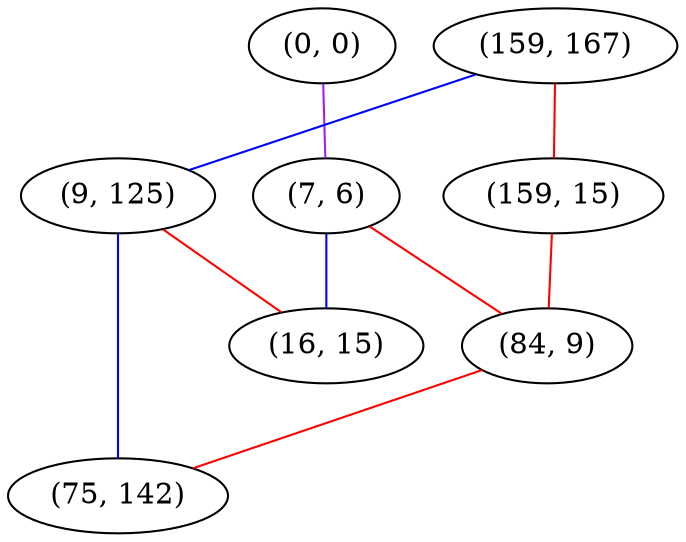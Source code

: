 graph "" {
"(0, 0)";
"(159, 167)";
"(7, 6)";
"(159, 15)";
"(9, 125)";
"(84, 9)";
"(75, 142)";
"(16, 15)";
"(0, 0)" -- "(7, 6)"  [color=purple, key=0, weight=4];
"(159, 167)" -- "(9, 125)"  [color=blue, key=0, weight=3];
"(159, 167)" -- "(159, 15)"  [color=red, key=0, weight=1];
"(7, 6)" -- "(84, 9)"  [color=red, key=0, weight=1];
"(7, 6)" -- "(16, 15)"  [color=blue, key=0, weight=3];
"(159, 15)" -- "(84, 9)"  [color=red, key=0, weight=1];
"(9, 125)" -- "(75, 142)"  [color=blue, key=0, weight=3];
"(9, 125)" -- "(16, 15)"  [color=red, key=0, weight=1];
"(84, 9)" -- "(75, 142)"  [color=red, key=0, weight=1];
}
